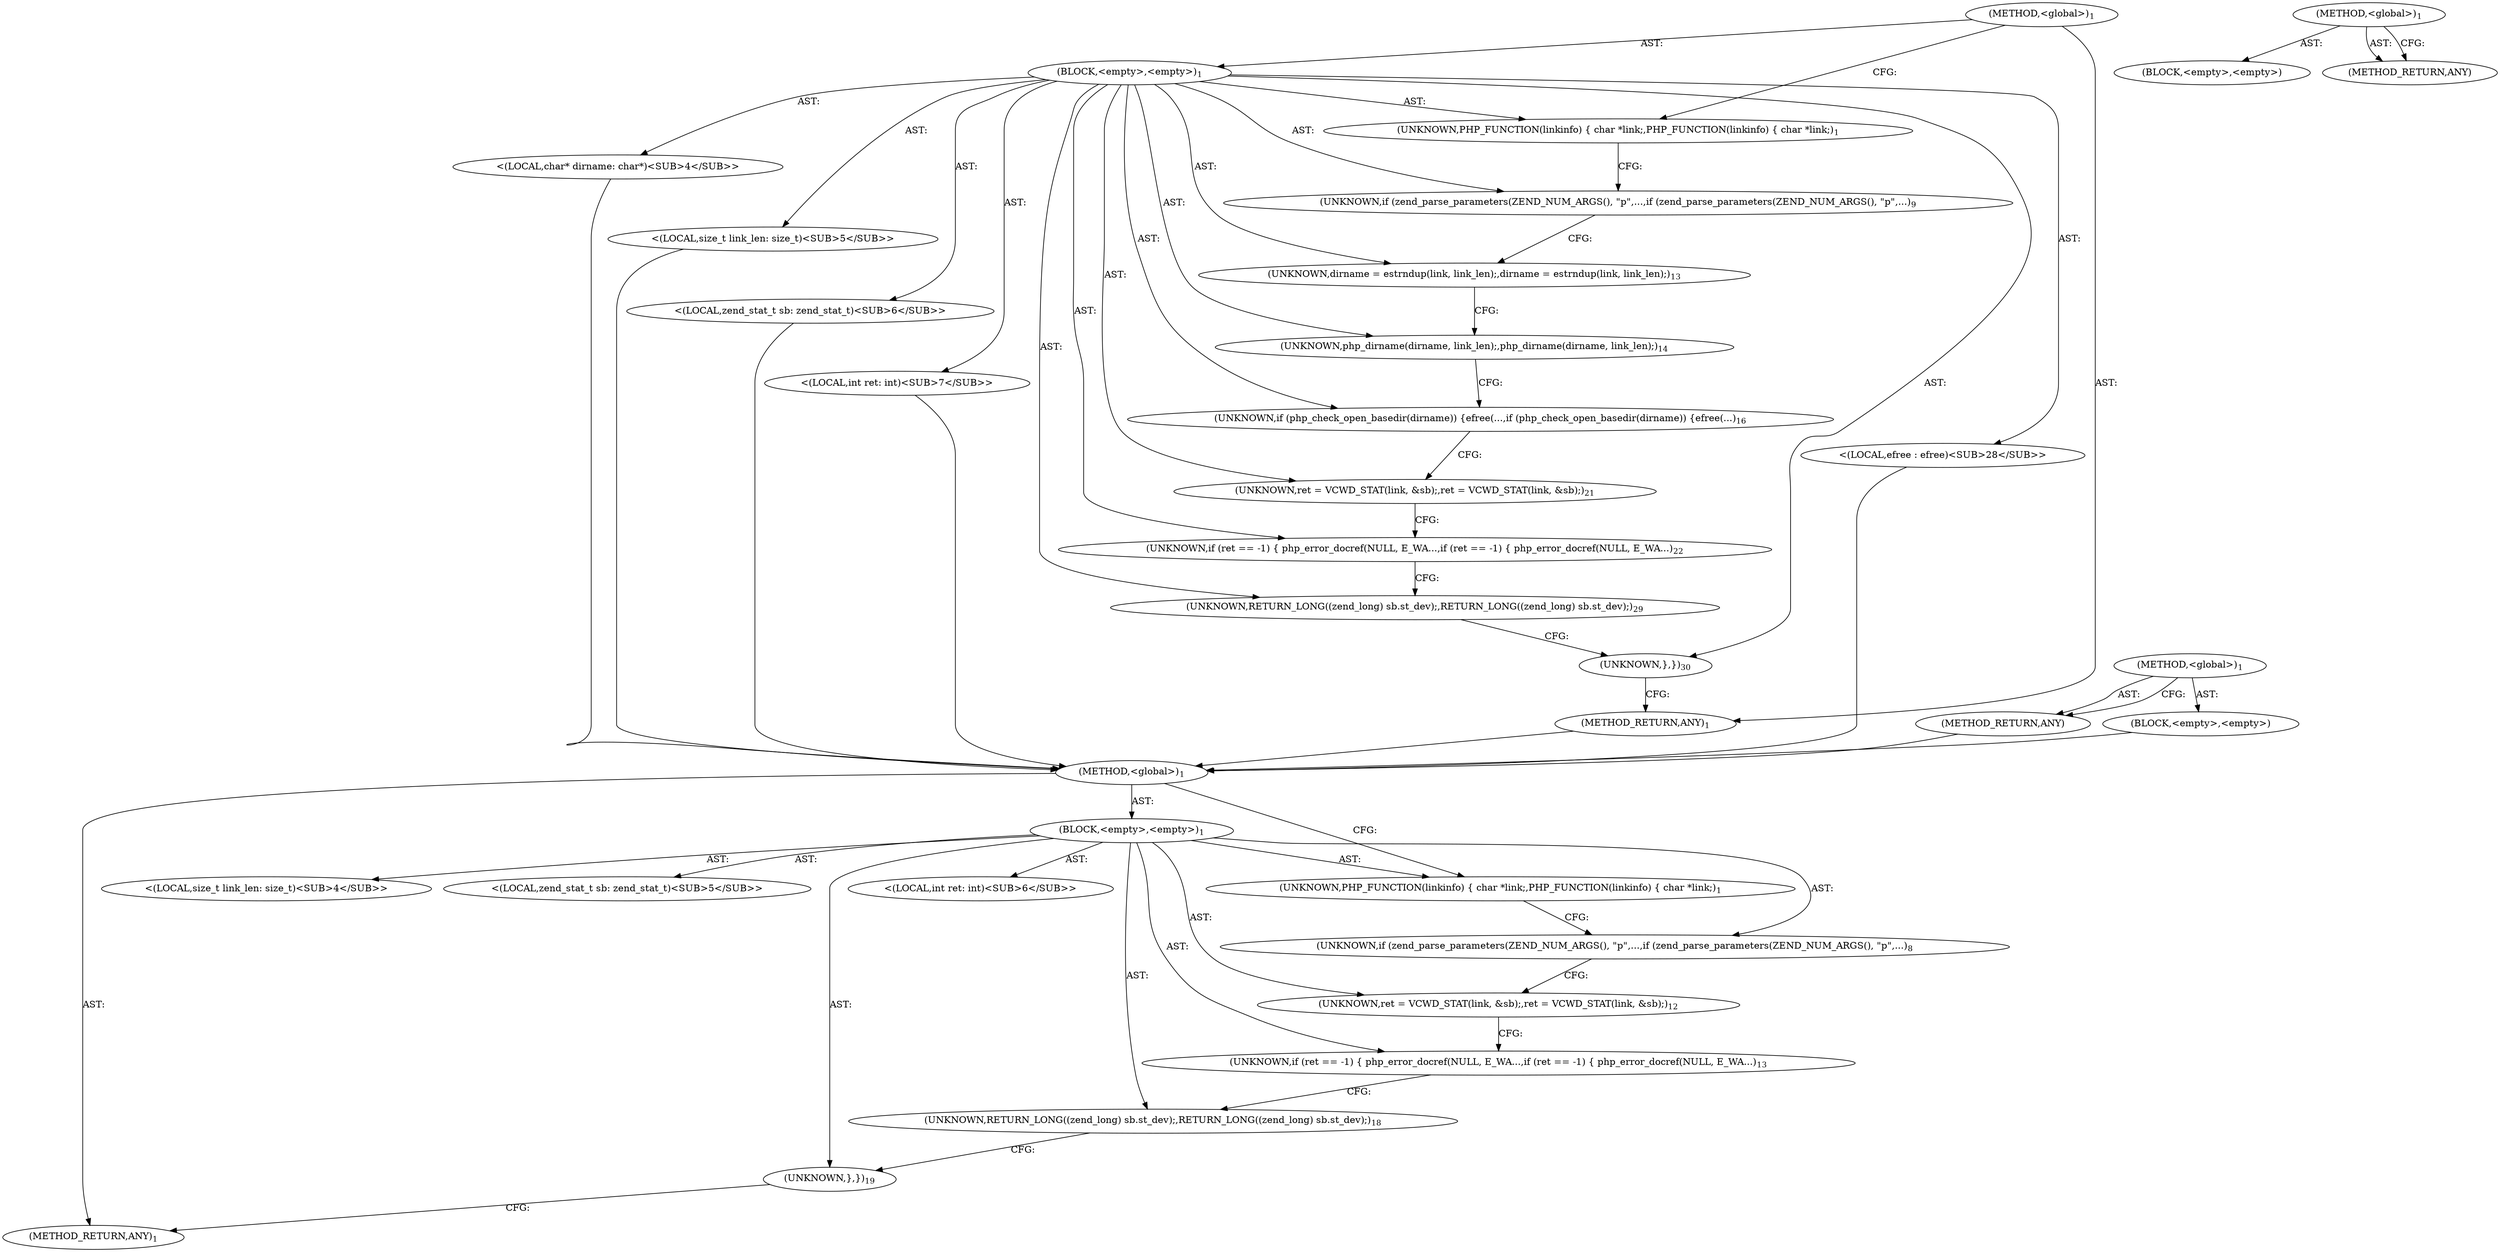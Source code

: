 digraph "&lt;global&gt;" {
vulnerable_6 [label=<(METHOD,&lt;global&gt;)<SUB>1</SUB>>];
vulnerable_7 [label=<(BLOCK,&lt;empty&gt;,&lt;empty&gt;)<SUB>1</SUB>>];
vulnerable_8 [label=<(UNKNOWN,PHP_FUNCTION(linkinfo)
 {
 	char *link;,PHP_FUNCTION(linkinfo)
 {
 	char *link;)<SUB>1</SUB>>];
vulnerable_9 [label="<(LOCAL,size_t link_len: size_t)<SUB>4</SUB>>"];
vulnerable_10 [label="<(LOCAL,zend_stat_t sb: zend_stat_t)<SUB>5</SUB>>"];
vulnerable_11 [label="<(LOCAL,int ret: int)<SUB>6</SUB>>"];
vulnerable_12 [label=<(UNKNOWN,if (zend_parse_parameters(ZEND_NUM_ARGS(), &quot;p&quot;,...,if (zend_parse_parameters(ZEND_NUM_ARGS(), &quot;p&quot;,...)<SUB>8</SUB>>];
vulnerable_13 [label=<(UNKNOWN,ret = VCWD_STAT(link, &amp;sb);,ret = VCWD_STAT(link, &amp;sb);)<SUB>12</SUB>>];
vulnerable_14 [label=<(UNKNOWN,if (ret == -1) {
 		php_error_docref(NULL, E_WA...,if (ret == -1) {
 		php_error_docref(NULL, E_WA...)<SUB>13</SUB>>];
vulnerable_15 [label=<(UNKNOWN,RETURN_LONG((zend_long) sb.st_dev);,RETURN_LONG((zend_long) sb.st_dev);)<SUB>18</SUB>>];
vulnerable_16 [label=<(UNKNOWN,},})<SUB>19</SUB>>];
vulnerable_17 [label=<(METHOD_RETURN,ANY)<SUB>1</SUB>>];
vulnerable_28 [label=<(METHOD,&lt;global&gt;)<SUB>1</SUB>>];
vulnerable_29 [label=<(BLOCK,&lt;empty&gt;,&lt;empty&gt;)>];
vulnerable_30 [label=<(METHOD_RETURN,ANY)>];
fixed_6 [label=<(METHOD,&lt;global&gt;)<SUB>1</SUB>>];
fixed_7 [label=<(BLOCK,&lt;empty&gt;,&lt;empty&gt;)<SUB>1</SUB>>];
fixed_8 [label=<(UNKNOWN,PHP_FUNCTION(linkinfo)
 {
 	char *link;,PHP_FUNCTION(linkinfo)
 {
 	char *link;)<SUB>1</SUB>>];
fixed_9 [label="<(LOCAL,char* dirname: char*)<SUB>4</SUB>>"];
fixed_10 [label="<(LOCAL,size_t link_len: size_t)<SUB>5</SUB>>"];
fixed_11 [label="<(LOCAL,zend_stat_t sb: zend_stat_t)<SUB>6</SUB>>"];
fixed_12 [label="<(LOCAL,int ret: int)<SUB>7</SUB>>"];
fixed_13 [label=<(UNKNOWN,if (zend_parse_parameters(ZEND_NUM_ARGS(), &quot;p&quot;,...,if (zend_parse_parameters(ZEND_NUM_ARGS(), &quot;p&quot;,...)<SUB>9</SUB>>];
fixed_14 [label=<(UNKNOWN,dirname = estrndup(link, link_len);,dirname = estrndup(link, link_len);)<SUB>13</SUB>>];
fixed_15 [label=<(UNKNOWN,php_dirname(dirname, link_len);,php_dirname(dirname, link_len);)<SUB>14</SUB>>];
fixed_16 [label=<(UNKNOWN,if (php_check_open_basedir(dirname)) {
		efree(...,if (php_check_open_basedir(dirname)) {
		efree(...)<SUB>16</SUB>>];
fixed_17 [label=<(UNKNOWN,ret = VCWD_STAT(link, &amp;sb);,ret = VCWD_STAT(link, &amp;sb);)<SUB>21</SUB>>];
fixed_18 [label=<(UNKNOWN,if (ret == -1) {
 		php_error_docref(NULL, E_WA...,if (ret == -1) {
 		php_error_docref(NULL, E_WA...)<SUB>22</SUB>>];
fixed_19 [label="<(LOCAL,efree : efree)<SUB>28</SUB>>"];
fixed_20 [label=<(UNKNOWN,RETURN_LONG((zend_long) sb.st_dev);,RETURN_LONG((zend_long) sb.st_dev);)<SUB>29</SUB>>];
fixed_21 [label=<(UNKNOWN,},})<SUB>30</SUB>>];
fixed_22 [label=<(METHOD_RETURN,ANY)<SUB>1</SUB>>];
fixed_37 [label=<(METHOD,&lt;global&gt;)<SUB>1</SUB>>];
fixed_38 [label=<(BLOCK,&lt;empty&gt;,&lt;empty&gt;)>];
fixed_39 [label=<(METHOD_RETURN,ANY)>];
vulnerable_6 -> vulnerable_7  [key=0, label="AST: "];
vulnerable_6 -> vulnerable_17  [key=0, label="AST: "];
vulnerable_6 -> vulnerable_8  [key=0, label="CFG: "];
vulnerable_7 -> vulnerable_8  [key=0, label="AST: "];
vulnerable_7 -> vulnerable_9  [key=0, label="AST: "];
vulnerable_7 -> vulnerable_10  [key=0, label="AST: "];
vulnerable_7 -> vulnerable_11  [key=0, label="AST: "];
vulnerable_7 -> vulnerable_12  [key=0, label="AST: "];
vulnerable_7 -> vulnerable_13  [key=0, label="AST: "];
vulnerable_7 -> vulnerable_14  [key=0, label="AST: "];
vulnerable_7 -> vulnerable_15  [key=0, label="AST: "];
vulnerable_7 -> vulnerable_16  [key=0, label="AST: "];
vulnerable_8 -> vulnerable_12  [key=0, label="CFG: "];
vulnerable_12 -> vulnerable_13  [key=0, label="CFG: "];
vulnerable_13 -> vulnerable_14  [key=0, label="CFG: "];
vulnerable_14 -> vulnerable_15  [key=0, label="CFG: "];
vulnerable_15 -> vulnerable_16  [key=0, label="CFG: "];
vulnerable_16 -> vulnerable_17  [key=0, label="CFG: "];
vulnerable_28 -> vulnerable_29  [key=0, label="AST: "];
vulnerable_28 -> vulnerable_30  [key=0, label="AST: "];
vulnerable_28 -> vulnerable_30  [key=1, label="CFG: "];
fixed_6 -> fixed_7  [key=0, label="AST: "];
fixed_6 -> fixed_22  [key=0, label="AST: "];
fixed_6 -> fixed_8  [key=0, label="CFG: "];
fixed_7 -> fixed_8  [key=0, label="AST: "];
fixed_7 -> fixed_9  [key=0, label="AST: "];
fixed_7 -> fixed_10  [key=0, label="AST: "];
fixed_7 -> fixed_11  [key=0, label="AST: "];
fixed_7 -> fixed_12  [key=0, label="AST: "];
fixed_7 -> fixed_13  [key=0, label="AST: "];
fixed_7 -> fixed_14  [key=0, label="AST: "];
fixed_7 -> fixed_15  [key=0, label="AST: "];
fixed_7 -> fixed_16  [key=0, label="AST: "];
fixed_7 -> fixed_17  [key=0, label="AST: "];
fixed_7 -> fixed_18  [key=0, label="AST: "];
fixed_7 -> fixed_19  [key=0, label="AST: "];
fixed_7 -> fixed_20  [key=0, label="AST: "];
fixed_7 -> fixed_21  [key=0, label="AST: "];
fixed_8 -> fixed_13  [key=0, label="CFG: "];
fixed_9 -> vulnerable_6  [key=0];
fixed_10 -> vulnerable_6  [key=0];
fixed_11 -> vulnerable_6  [key=0];
fixed_12 -> vulnerable_6  [key=0];
fixed_13 -> fixed_14  [key=0, label="CFG: "];
fixed_14 -> fixed_15  [key=0, label="CFG: "];
fixed_15 -> fixed_16  [key=0, label="CFG: "];
fixed_16 -> fixed_17  [key=0, label="CFG: "];
fixed_17 -> fixed_18  [key=0, label="CFG: "];
fixed_18 -> fixed_20  [key=0, label="CFG: "];
fixed_19 -> vulnerable_6  [key=0];
fixed_20 -> fixed_21  [key=0, label="CFG: "];
fixed_21 -> fixed_22  [key=0, label="CFG: "];
fixed_22 -> vulnerable_6  [key=0];
fixed_37 -> fixed_38  [key=0, label="AST: "];
fixed_37 -> fixed_39  [key=0, label="AST: "];
fixed_37 -> fixed_39  [key=1, label="CFG: "];
fixed_38 -> vulnerable_6  [key=0];
fixed_39 -> vulnerable_6  [key=0];
}
